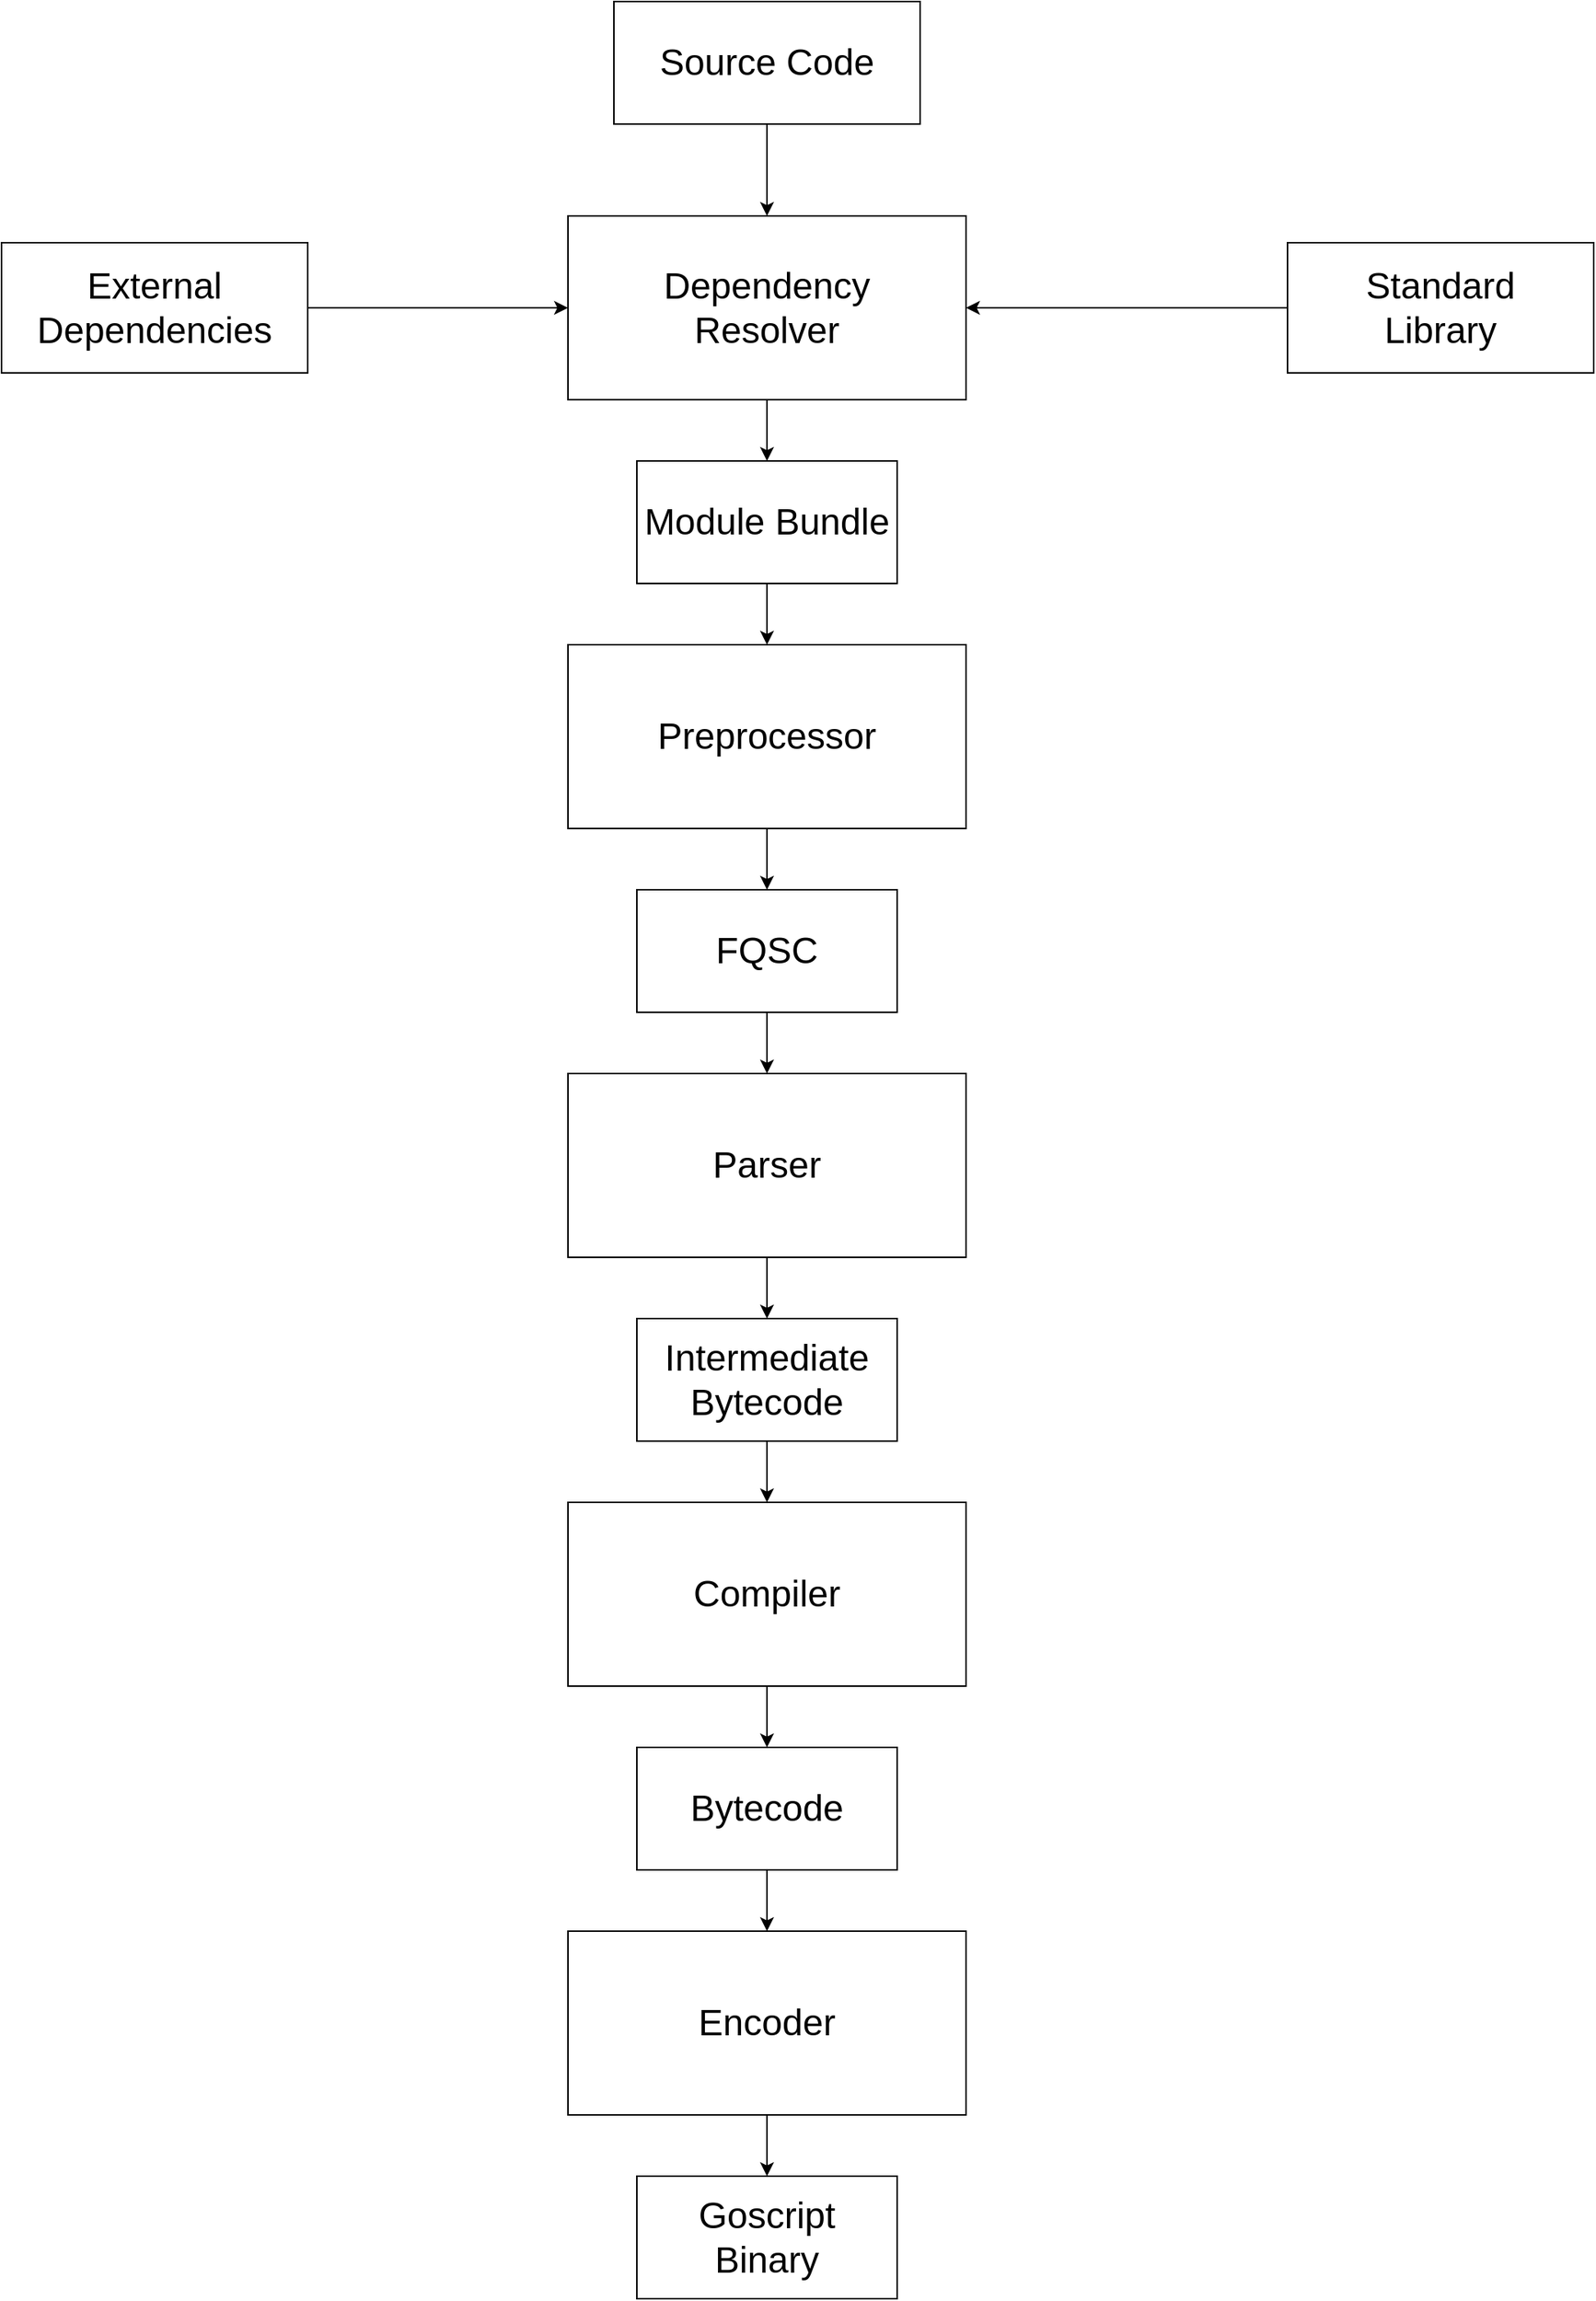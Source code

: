 <mxfile version="20.3.3" type="device"><diagram id="nYXCIiBI_BZPPk2FYZGX" name="Seite-1"><mxGraphModel dx="2062" dy="1122" grid="1" gridSize="10" guides="1" tooltips="1" connect="1" arrows="1" fold="1" page="1" pageScale="1" pageWidth="1200" pageHeight="1600" math="0" shadow="0"><root><mxCell id="0"/><mxCell id="1" parent="0"/><mxCell id="aqgY-DHdNJ0oSJIh4J9t-8" style="edgeStyle=orthogonalEdgeStyle;rounded=0;orthogonalLoop=1;jettySize=auto;html=1;fontSize=18;" edge="1" parent="1" source="aqgY-DHdNJ0oSJIh4J9t-1" target="aqgY-DHdNJ0oSJIh4J9t-4"><mxGeometry relative="1" as="geometry"/></mxCell><mxCell id="aqgY-DHdNJ0oSJIh4J9t-1" value="&lt;font style=&quot;font-size: 24px;&quot;&gt;Source Code&lt;/font&gt;" style="rounded=0;whiteSpace=wrap;html=1;" vertex="1" parent="1"><mxGeometry x="480" y="20" width="200" height="80" as="geometry"/></mxCell><mxCell id="aqgY-DHdNJ0oSJIh4J9t-25" style="edgeStyle=orthogonalEdgeStyle;rounded=0;orthogonalLoop=1;jettySize=auto;html=1;exitX=1;exitY=0.5;exitDx=0;exitDy=0;entryX=0;entryY=0.5;entryDx=0;entryDy=0;fontSize=24;" edge="1" parent="1" source="aqgY-DHdNJ0oSJIh4J9t-2" target="aqgY-DHdNJ0oSJIh4J9t-4"><mxGeometry relative="1" as="geometry"/></mxCell><mxCell id="aqgY-DHdNJ0oSJIh4J9t-2" value="&lt;font style=&quot;font-size: 24px;&quot;&gt;External&lt;br&gt;Dependencies&lt;/font&gt;" style="rounded=0;whiteSpace=wrap;html=1;fontSize=18;" vertex="1" parent="1"><mxGeometry x="80" y="177.5" width="200" height="85" as="geometry"/></mxCell><mxCell id="aqgY-DHdNJ0oSJIh4J9t-22" style="edgeStyle=orthogonalEdgeStyle;rounded=0;orthogonalLoop=1;jettySize=auto;html=1;exitX=0;exitY=0.5;exitDx=0;exitDy=0;entryX=1;entryY=0.5;entryDx=0;entryDy=0;fontSize=24;" edge="1" parent="1" source="aqgY-DHdNJ0oSJIh4J9t-3" target="aqgY-DHdNJ0oSJIh4J9t-4"><mxGeometry relative="1" as="geometry"/></mxCell><mxCell id="aqgY-DHdNJ0oSJIh4J9t-3" value="&lt;font style=&quot;font-size: 24px;&quot;&gt;Standard&lt;br&gt;Library&lt;/font&gt;" style="rounded=0;whiteSpace=wrap;html=1;fontSize=18;" vertex="1" parent="1"><mxGeometry x="920" y="177.5" width="200" height="85" as="geometry"/></mxCell><mxCell id="aqgY-DHdNJ0oSJIh4J9t-10" style="edgeStyle=orthogonalEdgeStyle;rounded=0;orthogonalLoop=1;jettySize=auto;html=1;entryX=0.5;entryY=0;entryDx=0;entryDy=0;fontSize=24;" edge="1" parent="1" source="aqgY-DHdNJ0oSJIh4J9t-4" target="aqgY-DHdNJ0oSJIh4J9t-9"><mxGeometry relative="1" as="geometry"/></mxCell><mxCell id="aqgY-DHdNJ0oSJIh4J9t-4" value="&lt;font style=&quot;font-size: 24px;&quot;&gt;Dependency&lt;br&gt;Resolver&lt;/font&gt;" style="rounded=0;whiteSpace=wrap;html=1;fontSize=18;" vertex="1" parent="1"><mxGeometry x="450" y="160" width="260" height="120" as="geometry"/></mxCell><mxCell id="aqgY-DHdNJ0oSJIh4J9t-24" style="edgeStyle=orthogonalEdgeStyle;rounded=0;orthogonalLoop=1;jettySize=auto;html=1;exitX=0.5;exitY=1;exitDx=0;exitDy=0;entryX=0.5;entryY=0;entryDx=0;entryDy=0;fontSize=24;" edge="1" parent="1" source="aqgY-DHdNJ0oSJIh4J9t-9" target="aqgY-DHdNJ0oSJIh4J9t-23"><mxGeometry relative="1" as="geometry"/></mxCell><mxCell id="aqgY-DHdNJ0oSJIh4J9t-9" value="&lt;font style=&quot;font-size: 24px;&quot;&gt;Module Bundle&lt;/font&gt;" style="rounded=0;whiteSpace=wrap;html=1;fontSize=18;" vertex="1" parent="1"><mxGeometry x="495" y="320" width="170" height="80" as="geometry"/></mxCell><mxCell id="aqgY-DHdNJ0oSJIh4J9t-28" style="edgeStyle=orthogonalEdgeStyle;rounded=0;orthogonalLoop=1;jettySize=auto;html=1;exitX=0.5;exitY=1;exitDx=0;exitDy=0;entryX=0.5;entryY=0;entryDx=0;entryDy=0;fontSize=24;" edge="1" parent="1" source="aqgY-DHdNJ0oSJIh4J9t-15" target="aqgY-DHdNJ0oSJIh4J9t-27"><mxGeometry relative="1" as="geometry"/></mxCell><mxCell id="aqgY-DHdNJ0oSJIh4J9t-15" value="&lt;font style=&quot;font-size: 24px;&quot;&gt;FQSC&lt;/font&gt;" style="rounded=0;whiteSpace=wrap;html=1;fontSize=18;" vertex="1" parent="1"><mxGeometry x="495" y="600" width="170" height="80" as="geometry"/></mxCell><mxCell id="aqgY-DHdNJ0oSJIh4J9t-26" style="edgeStyle=orthogonalEdgeStyle;rounded=0;orthogonalLoop=1;jettySize=auto;html=1;exitX=0.5;exitY=1;exitDx=0;exitDy=0;entryX=0.5;entryY=0;entryDx=0;entryDy=0;fontSize=24;" edge="1" parent="1" source="aqgY-DHdNJ0oSJIh4J9t-23" target="aqgY-DHdNJ0oSJIh4J9t-15"><mxGeometry relative="1" as="geometry"/></mxCell><mxCell id="aqgY-DHdNJ0oSJIh4J9t-23" value="&lt;span style=&quot;font-size: 24px;&quot;&gt;Preprocessor&lt;/span&gt;" style="rounded=0;whiteSpace=wrap;html=1;fontSize=18;" vertex="1" parent="1"><mxGeometry x="450" y="440" width="260" height="120" as="geometry"/></mxCell><mxCell id="aqgY-DHdNJ0oSJIh4J9t-30" style="edgeStyle=orthogonalEdgeStyle;rounded=0;orthogonalLoop=1;jettySize=auto;html=1;exitX=0.5;exitY=1;exitDx=0;exitDy=0;entryX=0.5;entryY=0;entryDx=0;entryDy=0;fontSize=24;" edge="1" parent="1" source="aqgY-DHdNJ0oSJIh4J9t-27" target="aqgY-DHdNJ0oSJIh4J9t-29"><mxGeometry relative="1" as="geometry"/></mxCell><mxCell id="aqgY-DHdNJ0oSJIh4J9t-27" value="&lt;span style=&quot;font-size: 24px;&quot;&gt;Parser&lt;/span&gt;" style="rounded=0;whiteSpace=wrap;html=1;fontSize=18;" vertex="1" parent="1"><mxGeometry x="450" y="720" width="260" height="120" as="geometry"/></mxCell><mxCell id="aqgY-DHdNJ0oSJIh4J9t-32" style="edgeStyle=orthogonalEdgeStyle;rounded=0;orthogonalLoop=1;jettySize=auto;html=1;exitX=0.5;exitY=1;exitDx=0;exitDy=0;entryX=0.5;entryY=0;entryDx=0;entryDy=0;fontSize=24;" edge="1" parent="1" source="aqgY-DHdNJ0oSJIh4J9t-29" target="aqgY-DHdNJ0oSJIh4J9t-31"><mxGeometry relative="1" as="geometry"/></mxCell><mxCell id="aqgY-DHdNJ0oSJIh4J9t-29" value="&lt;font style=&quot;font-size: 24px;&quot;&gt;Intermediate&lt;br&gt;Bytecode&lt;br&gt;&lt;/font&gt;" style="rounded=0;whiteSpace=wrap;html=1;fontSize=18;" vertex="1" parent="1"><mxGeometry x="495" y="880" width="170" height="80" as="geometry"/></mxCell><mxCell id="aqgY-DHdNJ0oSJIh4J9t-34" style="edgeStyle=orthogonalEdgeStyle;rounded=0;orthogonalLoop=1;jettySize=auto;html=1;exitX=0.5;exitY=1;exitDx=0;exitDy=0;entryX=0.5;entryY=0;entryDx=0;entryDy=0;fontSize=24;" edge="1" parent="1" source="aqgY-DHdNJ0oSJIh4J9t-31" target="aqgY-DHdNJ0oSJIh4J9t-33"><mxGeometry relative="1" as="geometry"/></mxCell><mxCell id="aqgY-DHdNJ0oSJIh4J9t-31" value="&lt;span style=&quot;font-size: 24px;&quot;&gt;Compiler&lt;/span&gt;" style="rounded=0;whiteSpace=wrap;html=1;fontSize=18;" vertex="1" parent="1"><mxGeometry x="450" y="1000" width="260" height="120" as="geometry"/></mxCell><mxCell id="aqgY-DHdNJ0oSJIh4J9t-38" style="edgeStyle=orthogonalEdgeStyle;rounded=0;orthogonalLoop=1;jettySize=auto;html=1;exitX=0.5;exitY=1;exitDx=0;exitDy=0;entryX=0.5;entryY=0;entryDx=0;entryDy=0;fontSize=24;" edge="1" parent="1" source="aqgY-DHdNJ0oSJIh4J9t-33" target="aqgY-DHdNJ0oSJIh4J9t-37"><mxGeometry relative="1" as="geometry"/></mxCell><mxCell id="aqgY-DHdNJ0oSJIh4J9t-33" value="&lt;font style=&quot;font-size: 24px;&quot;&gt;Bytecode&lt;br&gt;&lt;/font&gt;" style="rounded=0;whiteSpace=wrap;html=1;fontSize=18;" vertex="1" parent="1"><mxGeometry x="495" y="1160" width="170" height="80" as="geometry"/></mxCell><mxCell id="aqgY-DHdNJ0oSJIh4J9t-40" style="edgeStyle=orthogonalEdgeStyle;rounded=0;orthogonalLoop=1;jettySize=auto;html=1;exitX=0.5;exitY=1;exitDx=0;exitDy=0;entryX=0.5;entryY=0;entryDx=0;entryDy=0;fontSize=24;" edge="1" parent="1" source="aqgY-DHdNJ0oSJIh4J9t-37" target="aqgY-DHdNJ0oSJIh4J9t-39"><mxGeometry relative="1" as="geometry"/></mxCell><mxCell id="aqgY-DHdNJ0oSJIh4J9t-37" value="&lt;span style=&quot;font-size: 24px;&quot;&gt;Encoder&lt;/span&gt;" style="rounded=0;whiteSpace=wrap;html=1;fontSize=18;" vertex="1" parent="1"><mxGeometry x="450" y="1280" width="260" height="120" as="geometry"/></mxCell><mxCell id="aqgY-DHdNJ0oSJIh4J9t-39" value="&lt;font style=&quot;font-size: 24px;&quot;&gt;Goscript&lt;br&gt;Binary&lt;br&gt;&lt;/font&gt;" style="rounded=0;whiteSpace=wrap;html=1;fontSize=18;" vertex="1" parent="1"><mxGeometry x="495" y="1440" width="170" height="80" as="geometry"/></mxCell></root></mxGraphModel></diagram></mxfile>